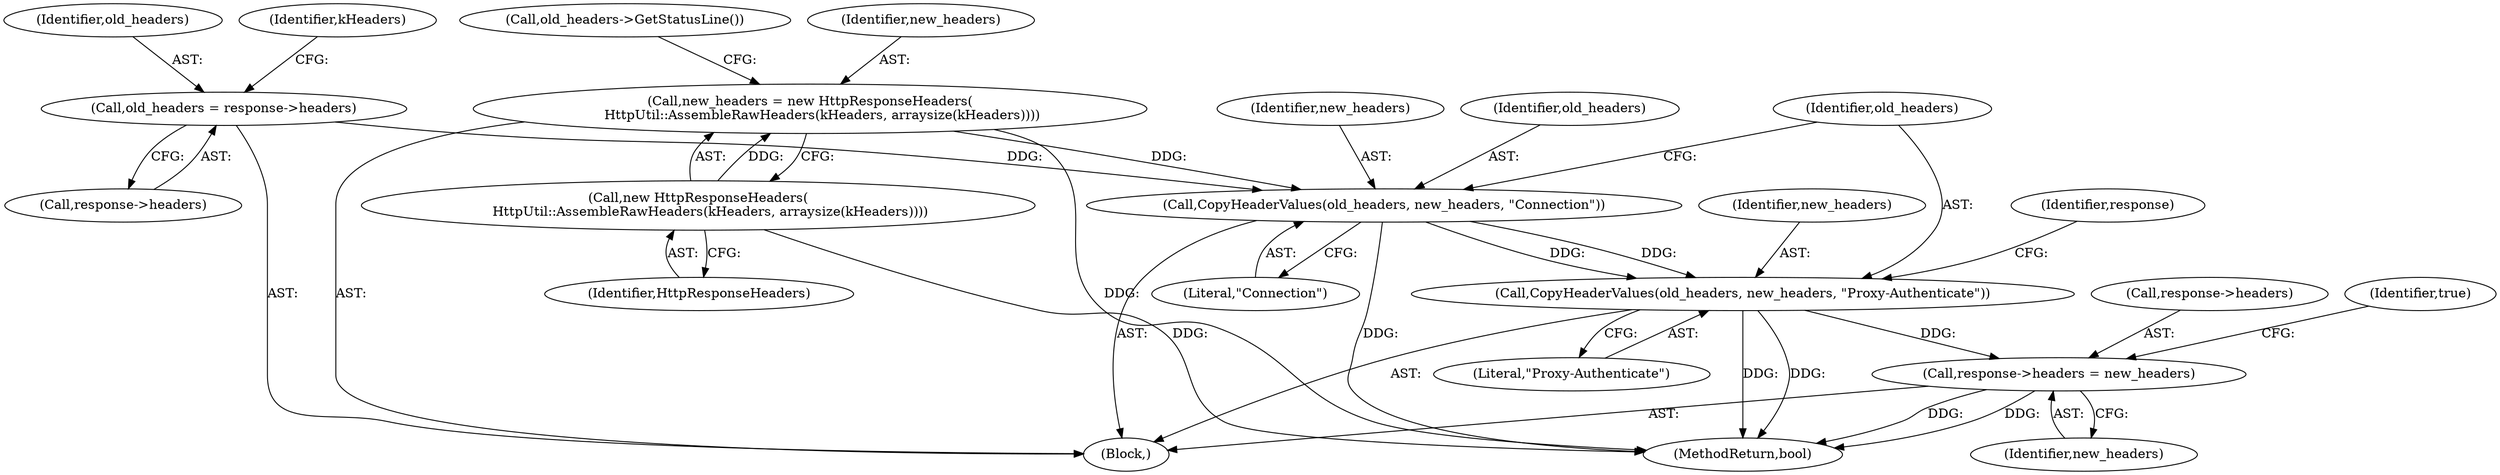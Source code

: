 digraph "0_Chrome_7933c117fd16b192e70609c331641e9112af5e42_0@pointer" {
"1000134" [label="(Call,response->headers = new_headers)"];
"1000130" [label="(Call,CopyHeaderValues(old_headers, new_headers, \"Proxy-Authenticate\"))"];
"1000126" [label="(Call,CopyHeaderValues(old_headers, new_headers, \"Connection\"))"];
"1000110" [label="(Call,old_headers = response->headers)"];
"1000120" [label="(Call,new_headers = new HttpResponseHeaders(\n      HttpUtil::AssembleRawHeaders(kHeaders, arraysize(kHeaders))))"];
"1000122" [label="(Call,new HttpResponseHeaders(\n      HttpUtil::AssembleRawHeaders(kHeaders, arraysize(kHeaders))))"];
"1000135" [label="(Call,response->headers)"];
"1000138" [label="(Identifier,new_headers)"];
"1000104" [label="(Block,)"];
"1000129" [label="(Literal,\"Connection\")"];
"1000128" [label="(Identifier,new_headers)"];
"1000111" [label="(Identifier,old_headers)"];
"1000127" [label="(Identifier,old_headers)"];
"1000132" [label="(Identifier,new_headers)"];
"1000122" [label="(Call,new HttpResponseHeaders(\n      HttpUtil::AssembleRawHeaders(kHeaders, arraysize(kHeaders))))"];
"1000130" [label="(Call,CopyHeaderValues(old_headers, new_headers, \"Proxy-Authenticate\"))"];
"1000136" [label="(Identifier,response)"];
"1000125" [label="(Call,old_headers->GetStatusLine())"];
"1000140" [label="(Identifier,true)"];
"1000134" [label="(Call,response->headers = new_headers)"];
"1000131" [label="(Identifier,old_headers)"];
"1000121" [label="(Identifier,new_headers)"];
"1000133" [label="(Literal,\"Proxy-Authenticate\")"];
"1000110" [label="(Call,old_headers = response->headers)"];
"1000141" [label="(MethodReturn,bool)"];
"1000112" [label="(Call,response->headers)"];
"1000126" [label="(Call,CopyHeaderValues(old_headers, new_headers, \"Connection\"))"];
"1000120" [label="(Call,new_headers = new HttpResponseHeaders(\n      HttpUtil::AssembleRawHeaders(kHeaders, arraysize(kHeaders))))"];
"1000123" [label="(Identifier,HttpResponseHeaders)"];
"1000117" [label="(Identifier,kHeaders)"];
"1000134" -> "1000104"  [label="AST: "];
"1000134" -> "1000138"  [label="CFG: "];
"1000135" -> "1000134"  [label="AST: "];
"1000138" -> "1000134"  [label="AST: "];
"1000140" -> "1000134"  [label="CFG: "];
"1000134" -> "1000141"  [label="DDG: "];
"1000134" -> "1000141"  [label="DDG: "];
"1000130" -> "1000134"  [label="DDG: "];
"1000130" -> "1000104"  [label="AST: "];
"1000130" -> "1000133"  [label="CFG: "];
"1000131" -> "1000130"  [label="AST: "];
"1000132" -> "1000130"  [label="AST: "];
"1000133" -> "1000130"  [label="AST: "];
"1000136" -> "1000130"  [label="CFG: "];
"1000130" -> "1000141"  [label="DDG: "];
"1000130" -> "1000141"  [label="DDG: "];
"1000126" -> "1000130"  [label="DDG: "];
"1000126" -> "1000130"  [label="DDG: "];
"1000126" -> "1000104"  [label="AST: "];
"1000126" -> "1000129"  [label="CFG: "];
"1000127" -> "1000126"  [label="AST: "];
"1000128" -> "1000126"  [label="AST: "];
"1000129" -> "1000126"  [label="AST: "];
"1000131" -> "1000126"  [label="CFG: "];
"1000126" -> "1000141"  [label="DDG: "];
"1000110" -> "1000126"  [label="DDG: "];
"1000120" -> "1000126"  [label="DDG: "];
"1000110" -> "1000104"  [label="AST: "];
"1000110" -> "1000112"  [label="CFG: "];
"1000111" -> "1000110"  [label="AST: "];
"1000112" -> "1000110"  [label="AST: "];
"1000117" -> "1000110"  [label="CFG: "];
"1000120" -> "1000104"  [label="AST: "];
"1000120" -> "1000122"  [label="CFG: "];
"1000121" -> "1000120"  [label="AST: "];
"1000122" -> "1000120"  [label="AST: "];
"1000125" -> "1000120"  [label="CFG: "];
"1000120" -> "1000141"  [label="DDG: "];
"1000122" -> "1000120"  [label="DDG: "];
"1000122" -> "1000123"  [label="CFG: "];
"1000123" -> "1000122"  [label="AST: "];
"1000122" -> "1000141"  [label="DDG: "];
}
